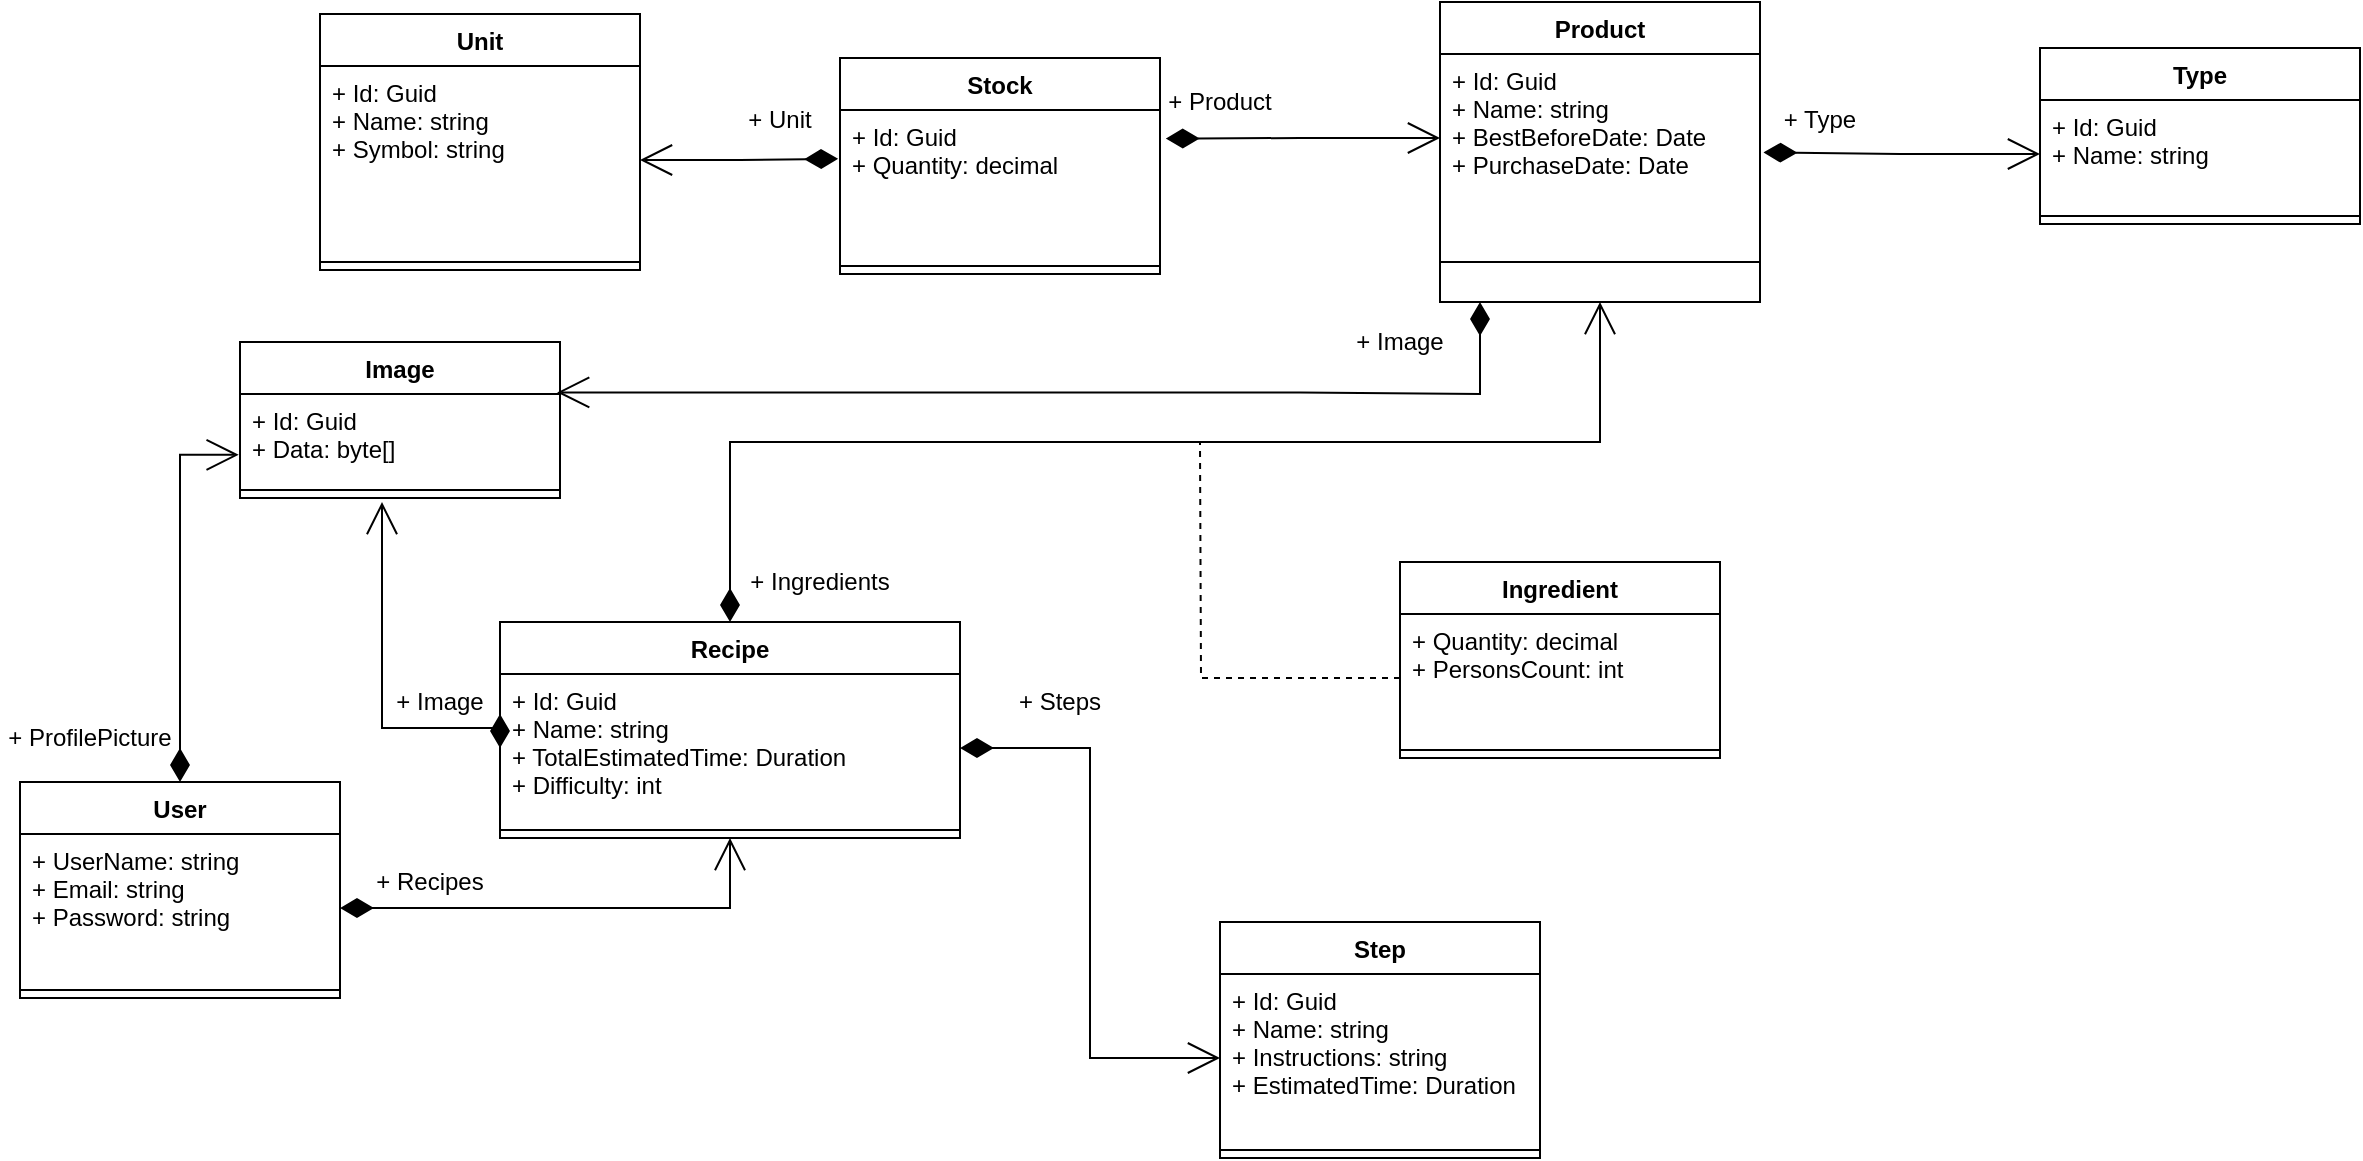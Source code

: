 <mxfile version="15.1.3" type="device"><diagram id="C5RBs43oDa-KdzZeNtuy" name="Page-1"><mxGraphModel dx="1851" dy="592" grid="1" gridSize="10" guides="1" tooltips="1" connect="1" arrows="1" fold="1" page="1" pageScale="1" pageWidth="827" pageHeight="1169" math="0" shadow="0"><root><mxCell id="WIyWlLk6GJQsqaUBKTNV-0"/><mxCell id="WIyWlLk6GJQsqaUBKTNV-1" parent="WIyWlLk6GJQsqaUBKTNV-0"/><mxCell id="SwWNQbXPvTRMf8ZBoJOW-31" style="edgeStyle=orthogonalEdgeStyle;rounded=0;orthogonalLoop=1;jettySize=auto;html=1;exitX=0.5;exitY=1;exitDx=0;exitDy=0;endArrow=diamondThin;endFill=1;startSize=14;endSize=14;strokeWidth=1;startArrow=open;startFill=0;" parent="WIyWlLk6GJQsqaUBKTNV-1" source="SwWNQbXPvTRMf8ZBoJOW-0" target="SwWNQbXPvTRMf8ZBoJOW-23" edge="1"><mxGeometry relative="1" as="geometry"><Array as="points"><mxPoint x="550" y="290"/><mxPoint x="115" y="290"/></Array></mxGeometry></mxCell><mxCell id="SwWNQbXPvTRMf8ZBoJOW-0" value="Product" style="swimlane;fontStyle=1;align=center;verticalAlign=top;childLayout=stackLayout;horizontal=1;startSize=26;horizontalStack=0;resizeParent=1;resizeParentMax=0;resizeLast=0;collapsible=1;marginBottom=0;" parent="WIyWlLk6GJQsqaUBKTNV-1" vertex="1"><mxGeometry x="470" y="70" width="160" height="150" as="geometry"/></mxCell><mxCell id="SwWNQbXPvTRMf8ZBoJOW-1" value="+ Id: Guid&#10;+ Name: string&#10;+ BestBeforeDate: Date&#10;+ PurchaseDate: Date" style="text;strokeColor=none;fillColor=none;align=left;verticalAlign=top;spacingLeft=4;spacingRight=4;overflow=hidden;rotatable=0;points=[[0,0.5],[1,0.5]];portConstraint=eastwest;" parent="SwWNQbXPvTRMf8ZBoJOW-0" vertex="1"><mxGeometry y="26" width="160" height="84" as="geometry"/></mxCell><mxCell id="SwWNQbXPvTRMf8ZBoJOW-2" value="" style="line;strokeWidth=1;fillColor=none;align=left;verticalAlign=middle;spacingTop=-1;spacingLeft=3;spacingRight=3;rotatable=0;labelPosition=right;points=[];portConstraint=eastwest;" parent="SwWNQbXPvTRMf8ZBoJOW-0" vertex="1"><mxGeometry y="110" width="160" height="40" as="geometry"/></mxCell><mxCell id="SwWNQbXPvTRMf8ZBoJOW-4" value="Stock" style="swimlane;fontStyle=1;align=center;verticalAlign=top;childLayout=stackLayout;horizontal=1;startSize=26;horizontalStack=0;resizeParent=1;resizeParentMax=0;resizeLast=0;collapsible=1;marginBottom=0;" parent="WIyWlLk6GJQsqaUBKTNV-1" vertex="1"><mxGeometry x="170" y="98" width="160" height="108" as="geometry"/></mxCell><mxCell id="SwWNQbXPvTRMf8ZBoJOW-5" value="+ Id: Guid&#10;+ Quantity: decimal" style="text;strokeColor=none;fillColor=none;align=left;verticalAlign=top;spacingLeft=4;spacingRight=4;overflow=hidden;rotatable=0;points=[[0,0.5],[1,0.5]];portConstraint=eastwest;" parent="SwWNQbXPvTRMf8ZBoJOW-4" vertex="1"><mxGeometry y="26" width="160" height="74" as="geometry"/></mxCell><mxCell id="SwWNQbXPvTRMf8ZBoJOW-6" value="" style="line;strokeWidth=1;fillColor=none;align=left;verticalAlign=middle;spacingTop=-1;spacingLeft=3;spacingRight=3;rotatable=0;labelPosition=right;points=[];portConstraint=eastwest;" parent="SwWNQbXPvTRMf8ZBoJOW-4" vertex="1"><mxGeometry y="100" width="160" height="8" as="geometry"/></mxCell><mxCell id="SwWNQbXPvTRMf8ZBoJOW-9" style="edgeStyle=orthogonalEdgeStyle;rounded=0;orthogonalLoop=1;jettySize=auto;html=1;entryX=1.018;entryY=0.373;entryDx=0;entryDy=0;endArrow=diamondThin;endFill=1;startSize=14;endSize=14;entryPerimeter=0;exitX=0;exitY=0.5;exitDx=0;exitDy=0;startArrow=open;startFill=0;" parent="WIyWlLk6GJQsqaUBKTNV-1" source="SwWNQbXPvTRMf8ZBoJOW-1" target="SwWNQbXPvTRMf8ZBoJOW-4" edge="1"><mxGeometry relative="1" as="geometry"/></mxCell><mxCell id="SwWNQbXPvTRMf8ZBoJOW-19" value="Unit" style="swimlane;fontStyle=1;align=center;verticalAlign=top;childLayout=stackLayout;horizontal=1;startSize=26;horizontalStack=0;resizeParent=1;resizeParentMax=0;resizeLast=0;collapsible=1;marginBottom=0;" parent="WIyWlLk6GJQsqaUBKTNV-1" vertex="1"><mxGeometry x="-90" y="76" width="160" height="128" as="geometry"/></mxCell><mxCell id="SwWNQbXPvTRMf8ZBoJOW-20" value="+ Id: Guid&#10;+ Name: string&#10;+ Symbol: string" style="text;strokeColor=none;fillColor=none;align=left;verticalAlign=top;spacingLeft=4;spacingRight=4;overflow=hidden;rotatable=0;points=[[0,0.5],[1,0.5]];portConstraint=eastwest;" parent="SwWNQbXPvTRMf8ZBoJOW-19" vertex="1"><mxGeometry y="26" width="160" height="94" as="geometry"/></mxCell><mxCell id="SwWNQbXPvTRMf8ZBoJOW-21" value="" style="line;strokeWidth=1;fillColor=none;align=left;verticalAlign=middle;spacingTop=-1;spacingLeft=3;spacingRight=3;rotatable=0;labelPosition=right;points=[];portConstraint=eastwest;" parent="SwWNQbXPvTRMf8ZBoJOW-19" vertex="1"><mxGeometry y="120" width="160" height="8" as="geometry"/></mxCell><mxCell id="SwWNQbXPvTRMf8ZBoJOW-22" style="edgeStyle=orthogonalEdgeStyle;rounded=0;orthogonalLoop=1;jettySize=auto;html=1;entryX=-0.006;entryY=0.33;entryDx=0;entryDy=0;endArrow=diamondThin;endFill=1;startSize=14;endSize=14;entryPerimeter=0;exitX=1;exitY=0.5;exitDx=0;exitDy=0;startArrow=open;startFill=0;" parent="WIyWlLk6GJQsqaUBKTNV-1" source="SwWNQbXPvTRMf8ZBoJOW-20" target="SwWNQbXPvTRMf8ZBoJOW-5" edge="1"><mxGeometry relative="1" as="geometry"><mxPoint x="480" y="148" as="sourcePoint"/><mxPoint x="342.88" y="167.744" as="targetPoint"/></mxGeometry></mxCell><mxCell id="SwWNQbXPvTRMf8ZBoJOW-66" style="edgeStyle=orthogonalEdgeStyle;rounded=0;orthogonalLoop=1;jettySize=auto;html=1;exitX=0.5;exitY=1;exitDx=0;exitDy=0;startArrow=open;startFill=0;endArrow=diamondThin;endFill=1;startSize=14;endSize=14;strokeWidth=1;" parent="WIyWlLk6GJQsqaUBKTNV-1" source="SwWNQbXPvTRMf8ZBoJOW-23" target="SwWNQbXPvTRMf8ZBoJOW-41" edge="1"><mxGeometry relative="1" as="geometry"/></mxCell><mxCell id="SwWNQbXPvTRMf8ZBoJOW-23" value="Recipe" style="swimlane;fontStyle=1;align=center;verticalAlign=top;childLayout=stackLayout;horizontal=1;startSize=26;horizontalStack=0;resizeParent=1;resizeParentMax=0;resizeLast=0;collapsible=1;marginBottom=0;" parent="WIyWlLk6GJQsqaUBKTNV-1" vertex="1"><mxGeometry y="380" width="230" height="108" as="geometry"/></mxCell><mxCell id="SwWNQbXPvTRMf8ZBoJOW-24" value="+ Id: Guid&#10;+ Name: string&#10;+ TotalEstimatedTime: Duration&#10;+ Difficulty: int" style="text;strokeColor=none;fillColor=none;align=left;verticalAlign=top;spacingLeft=4;spacingRight=4;overflow=hidden;rotatable=0;points=[[0,0.5],[1,0.5]];portConstraint=eastwest;" parent="SwWNQbXPvTRMf8ZBoJOW-23" vertex="1"><mxGeometry y="26" width="230" height="74" as="geometry"/></mxCell><mxCell id="SwWNQbXPvTRMf8ZBoJOW-25" value="" style="line;strokeWidth=1;fillColor=none;align=left;verticalAlign=middle;spacingTop=-1;spacingLeft=3;spacingRight=3;rotatable=0;labelPosition=right;points=[];portConstraint=eastwest;" parent="SwWNQbXPvTRMf8ZBoJOW-23" vertex="1"><mxGeometry y="100" width="230" height="8" as="geometry"/></mxCell><mxCell id="SwWNQbXPvTRMf8ZBoJOW-27" value="Step" style="swimlane;fontStyle=1;align=center;verticalAlign=top;childLayout=stackLayout;horizontal=1;startSize=26;horizontalStack=0;resizeParent=1;resizeParentMax=0;resizeLast=0;collapsible=1;marginBottom=0;" parent="WIyWlLk6GJQsqaUBKTNV-1" vertex="1"><mxGeometry x="360" y="530" width="160" height="118" as="geometry"/></mxCell><mxCell id="SwWNQbXPvTRMf8ZBoJOW-28" value="+ Id: Guid&#10;+ Name: string&#10;+ Instructions: string&#10;+ EstimatedTime: Duration" style="text;strokeColor=none;fillColor=none;align=left;verticalAlign=top;spacingLeft=4;spacingRight=4;overflow=hidden;rotatable=0;points=[[0,0.5],[1,0.5]];portConstraint=eastwest;" parent="SwWNQbXPvTRMf8ZBoJOW-27" vertex="1"><mxGeometry y="26" width="160" height="84" as="geometry"/></mxCell><mxCell id="SwWNQbXPvTRMf8ZBoJOW-29" value="" style="line;strokeWidth=1;fillColor=none;align=left;verticalAlign=middle;spacingTop=-1;spacingLeft=3;spacingRight=3;rotatable=0;labelPosition=right;points=[];portConstraint=eastwest;" parent="SwWNQbXPvTRMf8ZBoJOW-27" vertex="1"><mxGeometry y="110" width="160" height="8" as="geometry"/></mxCell><mxCell id="SwWNQbXPvTRMf8ZBoJOW-32" style="edgeStyle=orthogonalEdgeStyle;rounded=0;orthogonalLoop=1;jettySize=auto;html=1;exitX=0;exitY=0.5;exitDx=0;exitDy=0;entryX=1;entryY=0.5;entryDx=0;entryDy=0;endArrow=diamondThin;endFill=1;startSize=14;endSize=14;strokeWidth=1;startArrow=open;startFill=0;" parent="WIyWlLk6GJQsqaUBKTNV-1" source="SwWNQbXPvTRMf8ZBoJOW-28" target="SwWNQbXPvTRMf8ZBoJOW-24" edge="1"><mxGeometry relative="1" as="geometry"/></mxCell><mxCell id="SwWNQbXPvTRMf8ZBoJOW-33" value="Ingredient" style="swimlane;fontStyle=1;align=center;verticalAlign=top;childLayout=stackLayout;horizontal=1;startSize=26;horizontalStack=0;resizeParent=1;resizeParentMax=0;resizeLast=0;collapsible=1;marginBottom=0;" parent="WIyWlLk6GJQsqaUBKTNV-1" vertex="1"><mxGeometry x="450" y="350" width="160" height="98" as="geometry"/></mxCell><mxCell id="SwWNQbXPvTRMf8ZBoJOW-34" value="+ Quantity: decimal&#10;+ PersonsCount: int" style="text;strokeColor=none;fillColor=none;align=left;verticalAlign=top;spacingLeft=4;spacingRight=4;overflow=hidden;rotatable=0;points=[[0,0.5],[1,0.5]];portConstraint=eastwest;" parent="SwWNQbXPvTRMf8ZBoJOW-33" vertex="1"><mxGeometry y="26" width="160" height="64" as="geometry"/></mxCell><mxCell id="SwWNQbXPvTRMf8ZBoJOW-35" value="" style="line;strokeWidth=1;fillColor=none;align=left;verticalAlign=middle;spacingTop=-1;spacingLeft=3;spacingRight=3;rotatable=0;labelPosition=right;points=[];portConstraint=eastwest;" parent="SwWNQbXPvTRMf8ZBoJOW-33" vertex="1"><mxGeometry y="90" width="160" height="8" as="geometry"/></mxCell><mxCell id="SwWNQbXPvTRMf8ZBoJOW-38" style="edgeStyle=orthogonalEdgeStyle;rounded=0;orthogonalLoop=1;jettySize=auto;html=1;exitX=0;exitY=0.5;exitDx=0;exitDy=0;endArrow=none;endFill=0;startSize=14;endSize=14;strokeWidth=1;dashed=1;" parent="WIyWlLk6GJQsqaUBKTNV-1" source="SwWNQbXPvTRMf8ZBoJOW-34" edge="1"><mxGeometry relative="1" as="geometry"><mxPoint x="350" y="290" as="targetPoint"/></mxGeometry></mxCell><mxCell id="SwWNQbXPvTRMf8ZBoJOW-40" value="User" style="swimlane;fontStyle=1;align=center;verticalAlign=top;childLayout=stackLayout;horizontal=1;startSize=26;horizontalStack=0;resizeParent=1;resizeParentMax=0;resizeLast=0;collapsible=1;marginBottom=0;" parent="WIyWlLk6GJQsqaUBKTNV-1" vertex="1"><mxGeometry x="-240" y="460" width="160" height="108" as="geometry"/></mxCell><mxCell id="SwWNQbXPvTRMf8ZBoJOW-41" value="+ UserName: string&#10;+ Email: string&#10;+ Password: string" style="text;strokeColor=none;fillColor=none;align=left;verticalAlign=top;spacingLeft=4;spacingRight=4;overflow=hidden;rotatable=0;points=[[0,0.5],[1,0.5]];portConstraint=eastwest;" parent="SwWNQbXPvTRMf8ZBoJOW-40" vertex="1"><mxGeometry y="26" width="160" height="74" as="geometry"/></mxCell><mxCell id="SwWNQbXPvTRMf8ZBoJOW-42" value="" style="line;strokeWidth=1;fillColor=none;align=left;verticalAlign=middle;spacingTop=-1;spacingLeft=3;spacingRight=3;rotatable=0;labelPosition=right;points=[];portConstraint=eastwest;" parent="SwWNQbXPvTRMf8ZBoJOW-40" vertex="1"><mxGeometry y="100" width="160" height="8" as="geometry"/></mxCell><mxCell id="SwWNQbXPvTRMf8ZBoJOW-44" value="Type" style="swimlane;fontStyle=1;align=center;verticalAlign=top;childLayout=stackLayout;horizontal=1;startSize=26;horizontalStack=0;resizeParent=1;resizeParentMax=0;resizeLast=0;collapsible=1;marginBottom=0;" parent="WIyWlLk6GJQsqaUBKTNV-1" vertex="1"><mxGeometry x="770" y="93" width="160" height="88" as="geometry"/></mxCell><mxCell id="SwWNQbXPvTRMf8ZBoJOW-45" value="+ Id: Guid&#10;+ Name: string" style="text;strokeColor=none;fillColor=none;align=left;verticalAlign=top;spacingLeft=4;spacingRight=4;overflow=hidden;rotatable=0;points=[[0,0.5],[1,0.5]];portConstraint=eastwest;" parent="SwWNQbXPvTRMf8ZBoJOW-44" vertex="1"><mxGeometry y="26" width="160" height="54" as="geometry"/></mxCell><mxCell id="SwWNQbXPvTRMf8ZBoJOW-46" value="" style="line;strokeWidth=1;fillColor=none;align=left;verticalAlign=middle;spacingTop=-1;spacingLeft=3;spacingRight=3;rotatable=0;labelPosition=right;points=[];portConstraint=eastwest;" parent="SwWNQbXPvTRMf8ZBoJOW-44" vertex="1"><mxGeometry y="80" width="160" height="8" as="geometry"/></mxCell><mxCell id="SwWNQbXPvTRMf8ZBoJOW-48" style="edgeStyle=orthogonalEdgeStyle;rounded=0;orthogonalLoop=1;jettySize=auto;html=1;exitX=0;exitY=0.5;exitDx=0;exitDy=0;entryX=1.011;entryY=0.586;entryDx=0;entryDy=0;entryPerimeter=0;endArrow=diamondThin;endFill=1;startSize=14;endSize=14;strokeWidth=1;startArrow=open;startFill=0;" parent="WIyWlLk6GJQsqaUBKTNV-1" source="SwWNQbXPvTRMf8ZBoJOW-45" target="SwWNQbXPvTRMf8ZBoJOW-1" edge="1"><mxGeometry relative="1" as="geometry"/></mxCell><mxCell id="SwWNQbXPvTRMf8ZBoJOW-51" value="+ Type" style="text;html=1;strokeColor=none;fillColor=none;align=center;verticalAlign=middle;whiteSpace=wrap;rounded=0;" parent="WIyWlLk6GJQsqaUBKTNV-1" vertex="1"><mxGeometry x="640" y="119" width="40" height="20" as="geometry"/></mxCell><mxCell id="SwWNQbXPvTRMf8ZBoJOW-52" value="+ Product" style="text;html=1;strokeColor=none;fillColor=none;align=center;verticalAlign=middle;whiteSpace=wrap;rounded=0;" parent="WIyWlLk6GJQsqaUBKTNV-1" vertex="1"><mxGeometry x="330" y="110" width="60" height="20" as="geometry"/></mxCell><mxCell id="SwWNQbXPvTRMf8ZBoJOW-53" value="+ Unit" style="text;html=1;strokeColor=none;fillColor=none;align=center;verticalAlign=middle;whiteSpace=wrap;rounded=0;" parent="WIyWlLk6GJQsqaUBKTNV-1" vertex="1"><mxGeometry x="110" y="119" width="60" height="20" as="geometry"/></mxCell><mxCell id="SwWNQbXPvTRMf8ZBoJOW-54" value="+ Ingredients" style="text;html=1;strokeColor=none;fillColor=none;align=center;verticalAlign=middle;whiteSpace=wrap;rounded=0;" parent="WIyWlLk6GJQsqaUBKTNV-1" vertex="1"><mxGeometry x="120" y="350" width="80" height="20" as="geometry"/></mxCell><mxCell id="SwWNQbXPvTRMf8ZBoJOW-55" value="+ Steps" style="text;html=1;strokeColor=none;fillColor=none;align=center;verticalAlign=middle;whiteSpace=wrap;rounded=0;" parent="WIyWlLk6GJQsqaUBKTNV-1" vertex="1"><mxGeometry x="240" y="410" width="80" height="20" as="geometry"/></mxCell><mxCell id="SwWNQbXPvTRMf8ZBoJOW-56" value="Image" style="swimlane;fontStyle=1;align=center;verticalAlign=top;childLayout=stackLayout;horizontal=1;startSize=26;horizontalStack=0;resizeParent=1;resizeParentMax=0;resizeLast=0;collapsible=1;marginBottom=0;" parent="WIyWlLk6GJQsqaUBKTNV-1" vertex="1"><mxGeometry x="-130" y="240" width="160" height="78" as="geometry"/></mxCell><mxCell id="SwWNQbXPvTRMf8ZBoJOW-57" value="+ Id: Guid&#10;+ Data: byte[]" style="text;strokeColor=none;fillColor=none;align=left;verticalAlign=top;spacingLeft=4;spacingRight=4;overflow=hidden;rotatable=0;points=[[0,0.5],[1,0.5]];portConstraint=eastwest;" parent="SwWNQbXPvTRMf8ZBoJOW-56" vertex="1"><mxGeometry y="26" width="160" height="44" as="geometry"/></mxCell><mxCell id="SwWNQbXPvTRMf8ZBoJOW-58" value="" style="line;strokeWidth=1;fillColor=none;align=left;verticalAlign=middle;spacingTop=-1;spacingLeft=3;spacingRight=3;rotatable=0;labelPosition=right;points=[];portConstraint=eastwest;" parent="SwWNQbXPvTRMf8ZBoJOW-56" vertex="1"><mxGeometry y="70" width="160" height="8" as="geometry"/></mxCell><mxCell id="SwWNQbXPvTRMf8ZBoJOW-60" style="edgeStyle=orthogonalEdgeStyle;rounded=0;orthogonalLoop=1;jettySize=auto;html=1;startArrow=open;startFill=0;endArrow=diamondThin;endFill=1;startSize=14;endSize=14;strokeWidth=1;exitX=0.991;exitY=-0.018;exitDx=0;exitDy=0;exitPerimeter=0;" parent="WIyWlLk6GJQsqaUBKTNV-1" source="SwWNQbXPvTRMf8ZBoJOW-57" edge="1"><mxGeometry relative="1" as="geometry"><mxPoint x="490" y="220" as="targetPoint"/><Array as="points"><mxPoint x="400" y="265"/><mxPoint x="460" y="266"/></Array></mxGeometry></mxCell><mxCell id="SwWNQbXPvTRMf8ZBoJOW-61" value="+ Image" style="text;html=1;strokeColor=none;fillColor=none;align=center;verticalAlign=middle;whiteSpace=wrap;rounded=0;" parent="WIyWlLk6GJQsqaUBKTNV-1" vertex="1"><mxGeometry x="420" y="230" width="60" height="20" as="geometry"/></mxCell><mxCell id="SwWNQbXPvTRMf8ZBoJOW-62" style="edgeStyle=orthogonalEdgeStyle;rounded=0;orthogonalLoop=1;jettySize=auto;html=1;startArrow=open;startFill=0;endArrow=diamondThin;endFill=1;startSize=14;endSize=14;strokeWidth=1;entryX=0;entryY=0.5;entryDx=0;entryDy=0;" parent="WIyWlLk6GJQsqaUBKTNV-1" target="SwWNQbXPvTRMf8ZBoJOW-24" edge="1"><mxGeometry relative="1" as="geometry"><mxPoint x="-59" y="320" as="sourcePoint"/><mxPoint x="500" y="230" as="targetPoint"/><Array as="points"><mxPoint x="-59" y="433"/></Array></mxGeometry></mxCell><mxCell id="SwWNQbXPvTRMf8ZBoJOW-63" value="+ Image" style="text;html=1;strokeColor=none;fillColor=none;align=center;verticalAlign=middle;whiteSpace=wrap;rounded=0;" parent="WIyWlLk6GJQsqaUBKTNV-1" vertex="1"><mxGeometry x="-60" y="410" width="60" height="20" as="geometry"/></mxCell><mxCell id="SwWNQbXPvTRMf8ZBoJOW-64" style="edgeStyle=orthogonalEdgeStyle;rounded=0;orthogonalLoop=1;jettySize=auto;html=1;startArrow=open;startFill=0;endArrow=diamondThin;endFill=1;startSize=14;endSize=14;strokeWidth=1;exitX=-0.004;exitY=0.691;exitDx=0;exitDy=0;exitPerimeter=0;" parent="WIyWlLk6GJQsqaUBKTNV-1" source="SwWNQbXPvTRMf8ZBoJOW-57" edge="1"><mxGeometry relative="1" as="geometry"><mxPoint x="-49.44" y="353.61" as="sourcePoint"/><mxPoint x="-160" y="460" as="targetPoint"/><Array as="points"><mxPoint x="-160" y="296"/></Array></mxGeometry></mxCell><mxCell id="SwWNQbXPvTRMf8ZBoJOW-65" value="+ ProfilePicture" style="text;html=1;strokeColor=none;fillColor=none;align=center;verticalAlign=middle;whiteSpace=wrap;rounded=0;" parent="WIyWlLk6GJQsqaUBKTNV-1" vertex="1"><mxGeometry x="-250" y="428" width="90" height="20" as="geometry"/></mxCell><mxCell id="SwWNQbXPvTRMf8ZBoJOW-67" value="+ Recipes" style="text;html=1;strokeColor=none;fillColor=none;align=center;verticalAlign=middle;whiteSpace=wrap;rounded=0;" parent="WIyWlLk6GJQsqaUBKTNV-1" vertex="1"><mxGeometry x="-80" y="500" width="90" height="20" as="geometry"/></mxCell></root></mxGraphModel></diagram></mxfile>